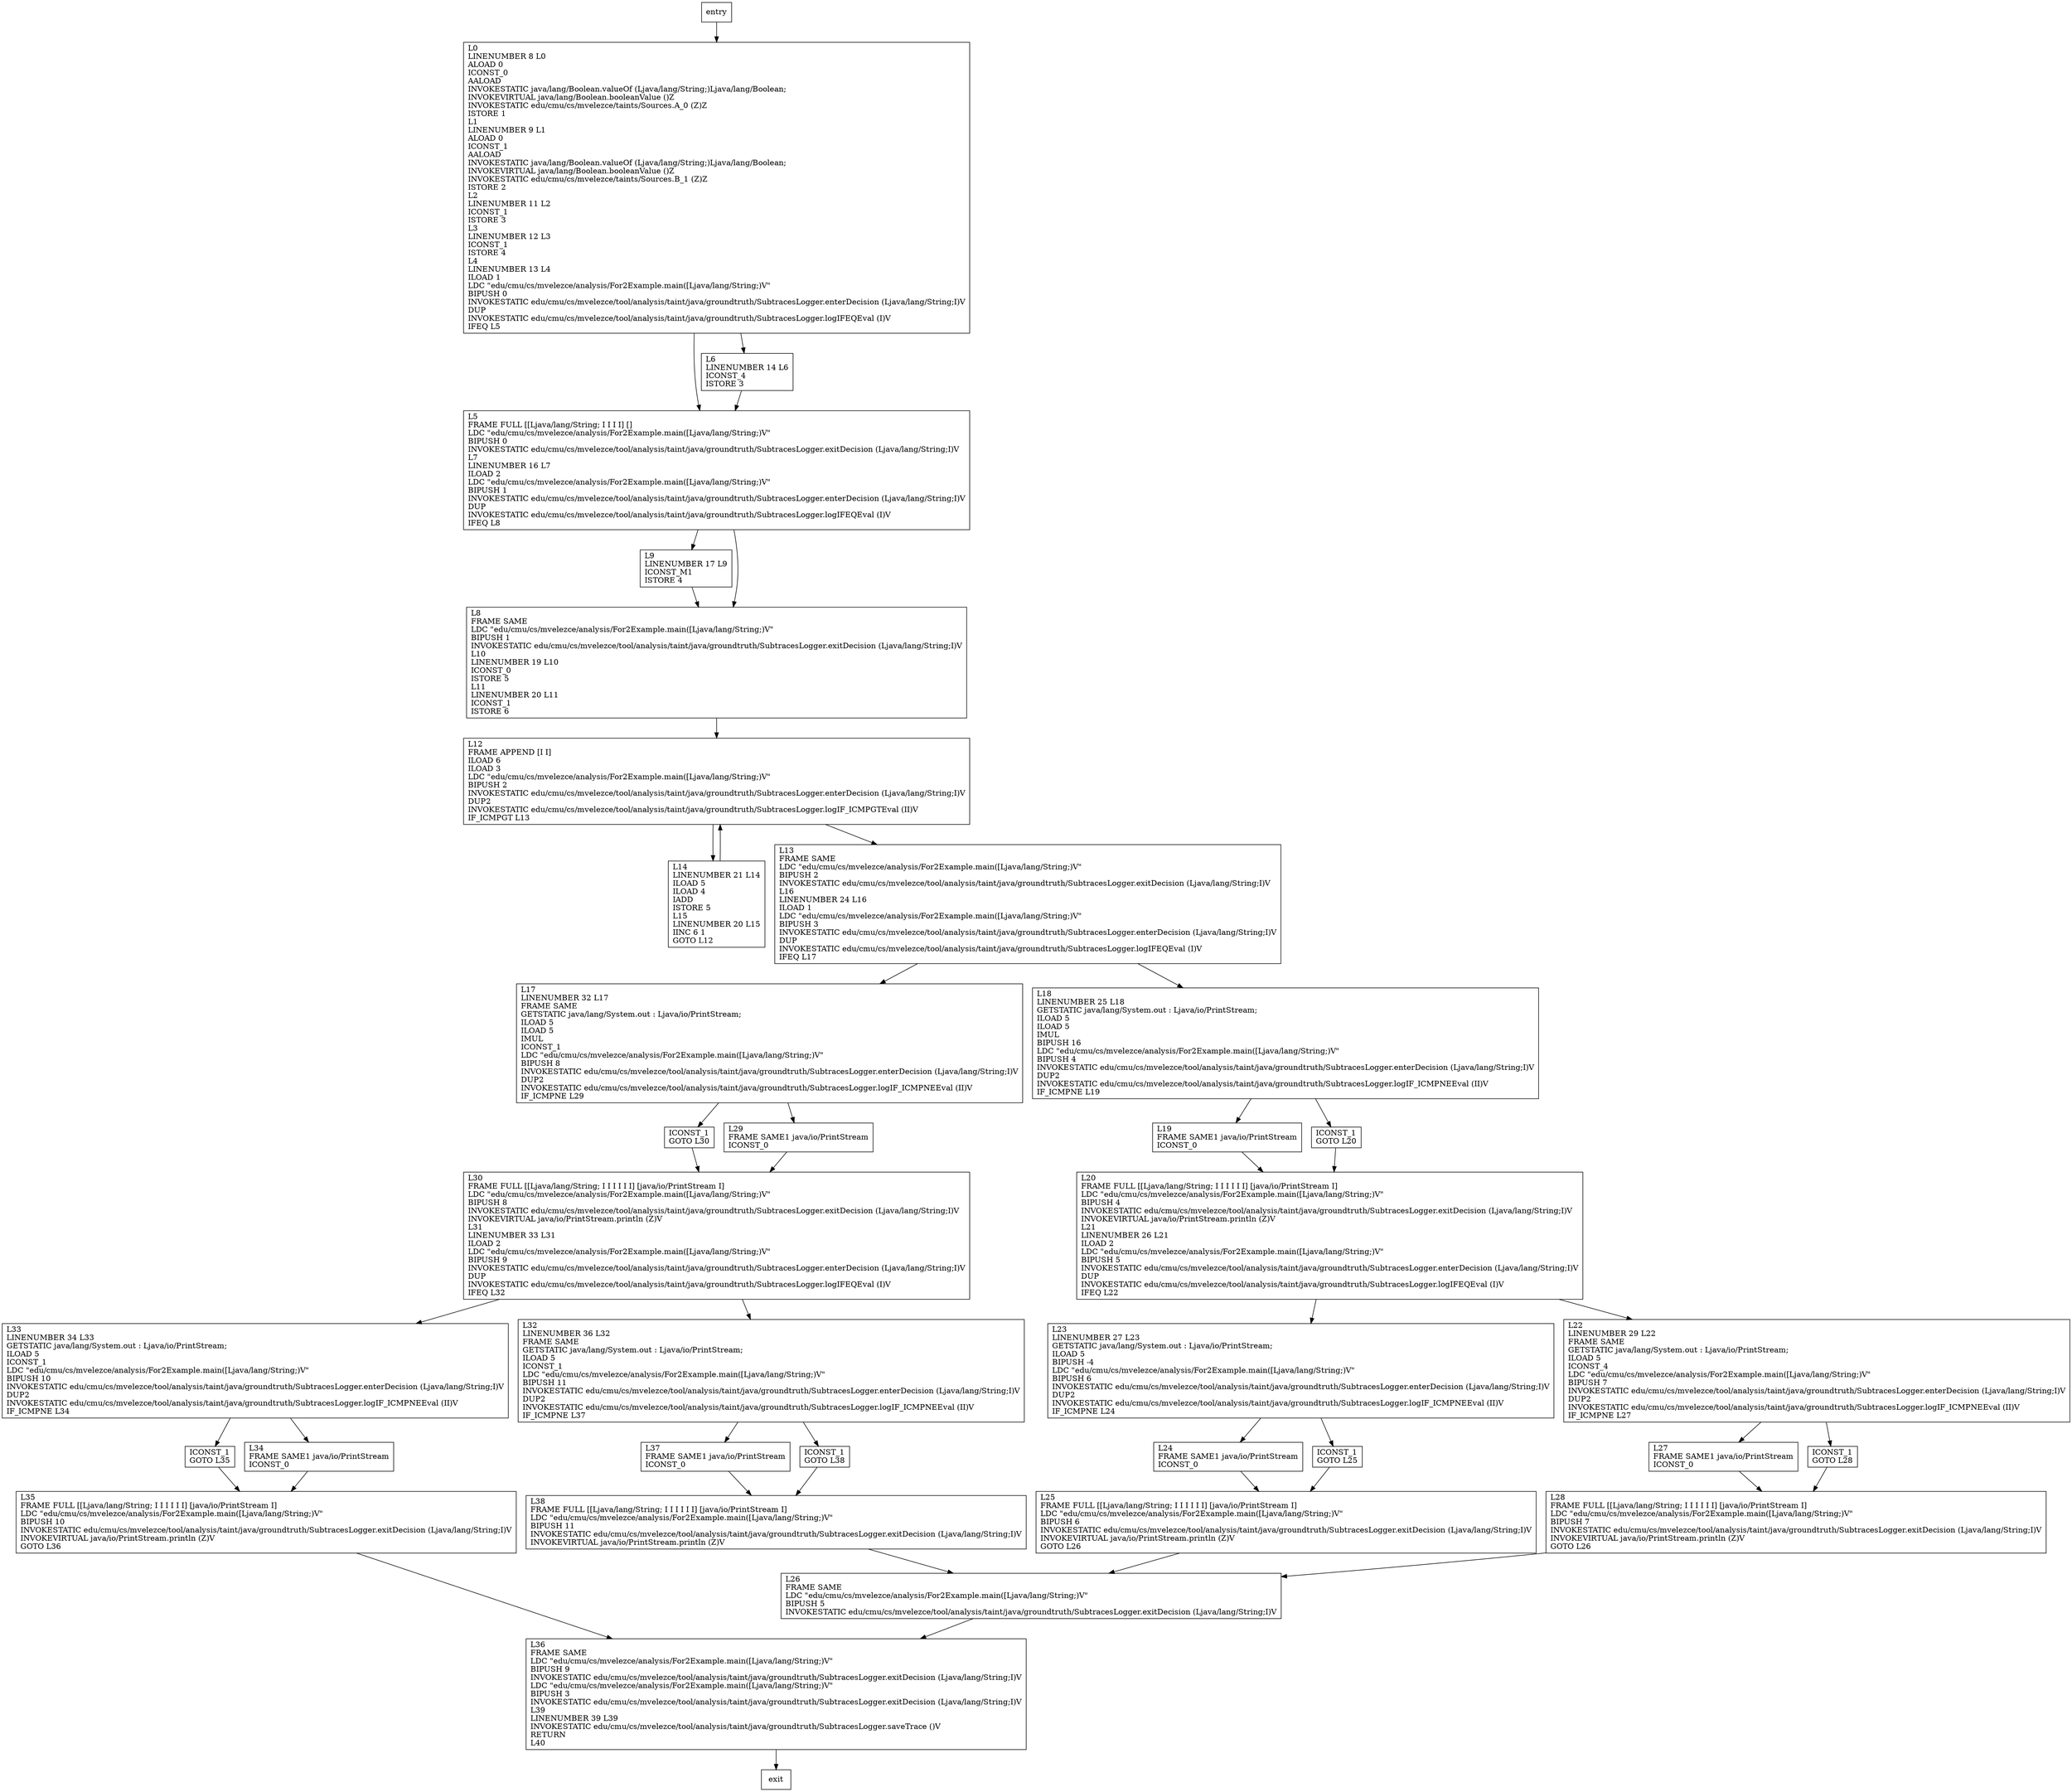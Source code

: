digraph main {
node [shape=record];
162919367 [label="L33\lLINENUMBER 34 L33\lGETSTATIC java/lang/System.out : Ljava/io/PrintStream;\lILOAD 5\lICONST_1\lLDC \"edu/cmu/cs/mvelezce/analysis/For2Example.main([Ljava/lang/String;)V\"\lBIPUSH 10\lINVOKESTATIC edu/cmu/cs/mvelezce/tool/analysis/taint/java/groundtruth/SubtracesLogger.enterDecision (Ljava/lang/String;I)V\lDUP2\lINVOKESTATIC edu/cmu/cs/mvelezce/tool/analysis/taint/java/groundtruth/SubtracesLogger.logIF_ICMPNEEval (II)V\lIF_ICMPNE L34\l"];
1638796611 [label="ICONST_1\lGOTO L35\l"];
1824242116 [label="L19\lFRAME SAME1 java/io/PrintStream\lICONST_0\l"];
773535564 [label="L36\lFRAME SAME\lLDC \"edu/cmu/cs/mvelezce/analysis/For2Example.main([Ljava/lang/String;)V\"\lBIPUSH 9\lINVOKESTATIC edu/cmu/cs/mvelezce/tool/analysis/taint/java/groundtruth/SubtracesLogger.exitDecision (Ljava/lang/String;I)V\lLDC \"edu/cmu/cs/mvelezce/analysis/For2Example.main([Ljava/lang/String;)V\"\lBIPUSH 3\lINVOKESTATIC edu/cmu/cs/mvelezce/tool/analysis/taint/java/groundtruth/SubtracesLogger.exitDecision (Ljava/lang/String;I)V\lL39\lLINENUMBER 39 L39\lINVOKESTATIC edu/cmu/cs/mvelezce/tool/analysis/taint/java/groundtruth/SubtracesLogger.saveTrace ()V\lRETURN\lL40\l"];
251074782 [label="L34\lFRAME SAME1 java/io/PrintStream\lICONST_0\l"];
1709321711 [label="L24\lFRAME SAME1 java/io/PrintStream\lICONST_0\l"];
1980008362 [label="L38\lFRAME FULL [[Ljava/lang/String; I I I I I I] [java/io/PrintStream I]\lLDC \"edu/cmu/cs/mvelezce/analysis/For2Example.main([Ljava/lang/String;)V\"\lBIPUSH 11\lINVOKESTATIC edu/cmu/cs/mvelezce/tool/analysis/taint/java/groundtruth/SubtracesLogger.exitDecision (Ljava/lang/String;I)V\lINVOKEVIRTUAL java/io/PrintStream.println (Z)V\l"];
1260308116 [label="ICONST_1\lGOTO L25\l"];
121644275 [label="L32\lLINENUMBER 36 L32\lFRAME SAME\lGETSTATIC java/lang/System.out : Ljava/io/PrintStream;\lILOAD 5\lICONST_1\lLDC \"edu/cmu/cs/mvelezce/analysis/For2Example.main([Ljava/lang/String;)V\"\lBIPUSH 11\lINVOKESTATIC edu/cmu/cs/mvelezce/tool/analysis/taint/java/groundtruth/SubtracesLogger.enterDecision (Ljava/lang/String;I)V\lDUP2\lINVOKESTATIC edu/cmu/cs/mvelezce/tool/analysis/taint/java/groundtruth/SubtracesLogger.logIF_ICMPNEEval (II)V\lIF_ICMPNE L37\l"];
1437977899 [label="L5\lFRAME FULL [[Ljava/lang/String; I I I I] []\lLDC \"edu/cmu/cs/mvelezce/analysis/For2Example.main([Ljava/lang/String;)V\"\lBIPUSH 0\lINVOKESTATIC edu/cmu/cs/mvelezce/tool/analysis/taint/java/groundtruth/SubtracesLogger.exitDecision (Ljava/lang/String;I)V\lL7\lLINENUMBER 16 L7\lILOAD 2\lLDC \"edu/cmu/cs/mvelezce/analysis/For2Example.main([Ljava/lang/String;)V\"\lBIPUSH 1\lINVOKESTATIC edu/cmu/cs/mvelezce/tool/analysis/taint/java/groundtruth/SubtracesLogger.enterDecision (Ljava/lang/String;I)V\lDUP\lINVOKESTATIC edu/cmu/cs/mvelezce/tool/analysis/taint/java/groundtruth/SubtracesLogger.logIFEQEval (I)V\lIFEQ L8\l"];
453940999 [label="L30\lFRAME FULL [[Ljava/lang/String; I I I I I I] [java/io/PrintStream I]\lLDC \"edu/cmu/cs/mvelezce/analysis/For2Example.main([Ljava/lang/String;)V\"\lBIPUSH 8\lINVOKESTATIC edu/cmu/cs/mvelezce/tool/analysis/taint/java/groundtruth/SubtracesLogger.exitDecision (Ljava/lang/String;I)V\lINVOKEVIRTUAL java/io/PrintStream.println (Z)V\lL31\lLINENUMBER 33 L31\lILOAD 2\lLDC \"edu/cmu/cs/mvelezce/analysis/For2Example.main([Ljava/lang/String;)V\"\lBIPUSH 9\lINVOKESTATIC edu/cmu/cs/mvelezce/tool/analysis/taint/java/groundtruth/SubtracesLogger.enterDecision (Ljava/lang/String;I)V\lDUP\lINVOKESTATIC edu/cmu/cs/mvelezce/tool/analysis/taint/java/groundtruth/SubtracesLogger.logIFEQEval (I)V\lIFEQ L32\l"];
361668462 [label="L13\lFRAME SAME\lLDC \"edu/cmu/cs/mvelezce/analysis/For2Example.main([Ljava/lang/String;)V\"\lBIPUSH 2\lINVOKESTATIC edu/cmu/cs/mvelezce/tool/analysis/taint/java/groundtruth/SubtracesLogger.exitDecision (Ljava/lang/String;I)V\lL16\lLINENUMBER 24 L16\lILOAD 1\lLDC \"edu/cmu/cs/mvelezce/analysis/For2Example.main([Ljava/lang/String;)V\"\lBIPUSH 3\lINVOKESTATIC edu/cmu/cs/mvelezce/tool/analysis/taint/java/groundtruth/SubtracesLogger.enterDecision (Ljava/lang/String;I)V\lDUP\lINVOKESTATIC edu/cmu/cs/mvelezce/tool/analysis/taint/java/groundtruth/SubtracesLogger.logIFEQEval (I)V\lIFEQ L17\l"];
475157807 [label="ICONST_1\lGOTO L30\l"];
1421016152 [label="L17\lLINENUMBER 32 L17\lFRAME SAME\lGETSTATIC java/lang/System.out : Ljava/io/PrintStream;\lILOAD 5\lILOAD 5\lIMUL\lICONST_1\lLDC \"edu/cmu/cs/mvelezce/analysis/For2Example.main([Ljava/lang/String;)V\"\lBIPUSH 8\lINVOKESTATIC edu/cmu/cs/mvelezce/tool/analysis/taint/java/groundtruth/SubtracesLogger.enterDecision (Ljava/lang/String;I)V\lDUP2\lINVOKESTATIC edu/cmu/cs/mvelezce/tool/analysis/taint/java/groundtruth/SubtracesLogger.logIF_ICMPNEEval (II)V\lIF_ICMPNE L29\l"];
1573349881 [label="L29\lFRAME SAME1 java/io/PrintStream\lICONST_0\l"];
1411828534 [label="L23\lLINENUMBER 27 L23\lGETSTATIC java/lang/System.out : Ljava/io/PrintStream;\lILOAD 5\lBIPUSH -4\lLDC \"edu/cmu/cs/mvelezce/analysis/For2Example.main([Ljava/lang/String;)V\"\lBIPUSH 6\lINVOKESTATIC edu/cmu/cs/mvelezce/tool/analysis/taint/java/groundtruth/SubtracesLogger.enterDecision (Ljava/lang/String;I)V\lDUP2\lINVOKESTATIC edu/cmu/cs/mvelezce/tool/analysis/taint/java/groundtruth/SubtracesLogger.logIF_ICMPNEEval (II)V\lIF_ICMPNE L24\l"];
1984294974 [label="L14\lLINENUMBER 21 L14\lILOAD 5\lILOAD 4\lIADD\lISTORE 5\lL15\lLINENUMBER 20 L15\lIINC 6 1\lGOTO L12\l"];
679143692 [label="L35\lFRAME FULL [[Ljava/lang/String; I I I I I I] [java/io/PrintStream I]\lLDC \"edu/cmu/cs/mvelezce/analysis/For2Example.main([Ljava/lang/String;)V\"\lBIPUSH 10\lINVOKESTATIC edu/cmu/cs/mvelezce/tool/analysis/taint/java/groundtruth/SubtracesLogger.exitDecision (Ljava/lang/String;I)V\lINVOKEVIRTUAL java/io/PrintStream.println (Z)V\lGOTO L36\l"];
2054071421 [label="L18\lLINENUMBER 25 L18\lGETSTATIC java/lang/System.out : Ljava/io/PrintStream;\lILOAD 5\lILOAD 5\lIMUL\lBIPUSH 16\lLDC \"edu/cmu/cs/mvelezce/analysis/For2Example.main([Ljava/lang/String;)V\"\lBIPUSH 4\lINVOKESTATIC edu/cmu/cs/mvelezce/tool/analysis/taint/java/groundtruth/SubtracesLogger.enterDecision (Ljava/lang/String;I)V\lDUP2\lINVOKESTATIC edu/cmu/cs/mvelezce/tool/analysis/taint/java/groundtruth/SubtracesLogger.logIF_ICMPNEEval (II)V\lIF_ICMPNE L19\l"];
383392444 [label="L27\lFRAME SAME1 java/io/PrintStream\lICONST_0\l"];
726483751 [label="ICONST_1\lGOTO L28\l"];
1026134931 [label="L25\lFRAME FULL [[Ljava/lang/String; I I I I I I] [java/io/PrintStream I]\lLDC \"edu/cmu/cs/mvelezce/analysis/For2Example.main([Ljava/lang/String;)V\"\lBIPUSH 6\lINVOKESTATIC edu/cmu/cs/mvelezce/tool/analysis/taint/java/groundtruth/SubtracesLogger.exitDecision (Ljava/lang/String;I)V\lINVOKEVIRTUAL java/io/PrintStream.println (Z)V\lGOTO L26\l"];
1813531981 [label="L12\lFRAME APPEND [I I]\lILOAD 6\lILOAD 3\lLDC \"edu/cmu/cs/mvelezce/analysis/For2Example.main([Ljava/lang/String;)V\"\lBIPUSH 2\lINVOKESTATIC edu/cmu/cs/mvelezce/tool/analysis/taint/java/groundtruth/SubtracesLogger.enterDecision (Ljava/lang/String;I)V\lDUP2\lINVOKESTATIC edu/cmu/cs/mvelezce/tool/analysis/taint/java/groundtruth/SubtracesLogger.logIF_ICMPGTEval (II)V\lIF_ICMPGT L13\l"];
571251299 [label="L0\lLINENUMBER 8 L0\lALOAD 0\lICONST_0\lAALOAD\lINVOKESTATIC java/lang/Boolean.valueOf (Ljava/lang/String;)Ljava/lang/Boolean;\lINVOKEVIRTUAL java/lang/Boolean.booleanValue ()Z\lINVOKESTATIC edu/cmu/cs/mvelezce/taints/Sources.A_0 (Z)Z\lISTORE 1\lL1\lLINENUMBER 9 L1\lALOAD 0\lICONST_1\lAALOAD\lINVOKESTATIC java/lang/Boolean.valueOf (Ljava/lang/String;)Ljava/lang/Boolean;\lINVOKEVIRTUAL java/lang/Boolean.booleanValue ()Z\lINVOKESTATIC edu/cmu/cs/mvelezce/taints/Sources.B_1 (Z)Z\lISTORE 2\lL2\lLINENUMBER 11 L2\lICONST_1\lISTORE 3\lL3\lLINENUMBER 12 L3\lICONST_1\lISTORE 4\lL4\lLINENUMBER 13 L4\lILOAD 1\lLDC \"edu/cmu/cs/mvelezce/analysis/For2Example.main([Ljava/lang/String;)V\"\lBIPUSH 0\lINVOKESTATIC edu/cmu/cs/mvelezce/tool/analysis/taint/java/groundtruth/SubtracesLogger.enterDecision (Ljava/lang/String;I)V\lDUP\lINVOKESTATIC edu/cmu/cs/mvelezce/tool/analysis/taint/java/groundtruth/SubtracesLogger.logIFEQEval (I)V\lIFEQ L5\l"];
1369854401 [label="L9\lLINENUMBER 17 L9\lICONST_M1\lISTORE 4\l"];
229581552 [label="ICONST_1\lGOTO L20\l"];
1730062079 [label="L28\lFRAME FULL [[Ljava/lang/String; I I I I I I] [java/io/PrintStream I]\lLDC \"edu/cmu/cs/mvelezce/analysis/For2Example.main([Ljava/lang/String;)V\"\lBIPUSH 7\lINVOKESTATIC edu/cmu/cs/mvelezce/tool/analysis/taint/java/groundtruth/SubtracesLogger.exitDecision (Ljava/lang/String;I)V\lINVOKEVIRTUAL java/io/PrintStream.println (Z)V\lGOTO L26\l"];
1070523353 [label="L37\lFRAME SAME1 java/io/PrintStream\lICONST_0\l"];
1677309282 [label="L20\lFRAME FULL [[Ljava/lang/String; I I I I I I] [java/io/PrintStream I]\lLDC \"edu/cmu/cs/mvelezce/analysis/For2Example.main([Ljava/lang/String;)V\"\lBIPUSH 4\lINVOKESTATIC edu/cmu/cs/mvelezce/tool/analysis/taint/java/groundtruth/SubtracesLogger.exitDecision (Ljava/lang/String;I)V\lINVOKEVIRTUAL java/io/PrintStream.println (Z)V\lL21\lLINENUMBER 26 L21\lILOAD 2\lLDC \"edu/cmu/cs/mvelezce/analysis/For2Example.main([Ljava/lang/String;)V\"\lBIPUSH 5\lINVOKESTATIC edu/cmu/cs/mvelezce/tool/analysis/taint/java/groundtruth/SubtracesLogger.enterDecision (Ljava/lang/String;I)V\lDUP\lINVOKESTATIC edu/cmu/cs/mvelezce/tool/analysis/taint/java/groundtruth/SubtracesLogger.logIFEQEval (I)V\lIFEQ L22\l"];
390010388 [label="L8\lFRAME SAME\lLDC \"edu/cmu/cs/mvelezce/analysis/For2Example.main([Ljava/lang/String;)V\"\lBIPUSH 1\lINVOKESTATIC edu/cmu/cs/mvelezce/tool/analysis/taint/java/groundtruth/SubtracesLogger.exitDecision (Ljava/lang/String;I)V\lL10\lLINENUMBER 19 L10\lICONST_0\lISTORE 5\lL11\lLINENUMBER 20 L11\lICONST_1\lISTORE 6\l"];
1086017415 [label="L6\lLINENUMBER 14 L6\lICONST_4\lISTORE 3\l"];
164183318 [label="ICONST_1\lGOTO L38\l"];
1597280379 [label="L26\lFRAME SAME\lLDC \"edu/cmu/cs/mvelezce/analysis/For2Example.main([Ljava/lang/String;)V\"\lBIPUSH 5\lINVOKESTATIC edu/cmu/cs/mvelezce/tool/analysis/taint/java/groundtruth/SubtracesLogger.exitDecision (Ljava/lang/String;I)V\l"];
552260985 [label="L22\lLINENUMBER 29 L22\lFRAME SAME\lGETSTATIC java/lang/System.out : Ljava/io/PrintStream;\lILOAD 5\lICONST_4\lLDC \"edu/cmu/cs/mvelezce/analysis/For2Example.main([Ljava/lang/String;)V\"\lBIPUSH 7\lINVOKESTATIC edu/cmu/cs/mvelezce/tool/analysis/taint/java/groundtruth/SubtracesLogger.enterDecision (Ljava/lang/String;I)V\lDUP2\lINVOKESTATIC edu/cmu/cs/mvelezce/tool/analysis/taint/java/groundtruth/SubtracesLogger.logIF_ICMPNEEval (II)V\lIF_ICMPNE L27\l"];
entry;
exit;
162919367 -> 1638796611;
162919367 -> 251074782;
1638796611 -> 679143692;
1824242116 -> 1677309282;
773535564 -> exit;
251074782 -> 679143692;
1709321711 -> 1026134931;
1980008362 -> 1597280379;
1260308116 -> 1026134931;
121644275 -> 164183318;
121644275 -> 1070523353;
1437977899 -> 1369854401;
1437977899 -> 390010388;
453940999 -> 162919367;
453940999 -> 121644275;
361668462 -> 2054071421;
361668462 -> 1421016152;
475157807 -> 453940999;
1421016152 -> 475157807;
1421016152 -> 1573349881;
1573349881 -> 453940999;
1411828534 -> 1709321711;
1411828534 -> 1260308116;
1984294974 -> 1813531981;
679143692 -> 773535564;
2054071421 -> 1824242116;
2054071421 -> 229581552;
383392444 -> 1730062079;
726483751 -> 1730062079;
1026134931 -> 1597280379;
1813531981 -> 1984294974;
1813531981 -> 361668462;
571251299 -> 1086017415;
571251299 -> 1437977899;
1369854401 -> 390010388;
229581552 -> 1677309282;
1730062079 -> 1597280379;
1070523353 -> 1980008362;
1677309282 -> 1411828534;
1677309282 -> 552260985;
390010388 -> 1813531981;
entry -> 571251299;
1086017415 -> 1437977899;
164183318 -> 1980008362;
1597280379 -> 773535564;
552260985 -> 383392444;
552260985 -> 726483751;
}
